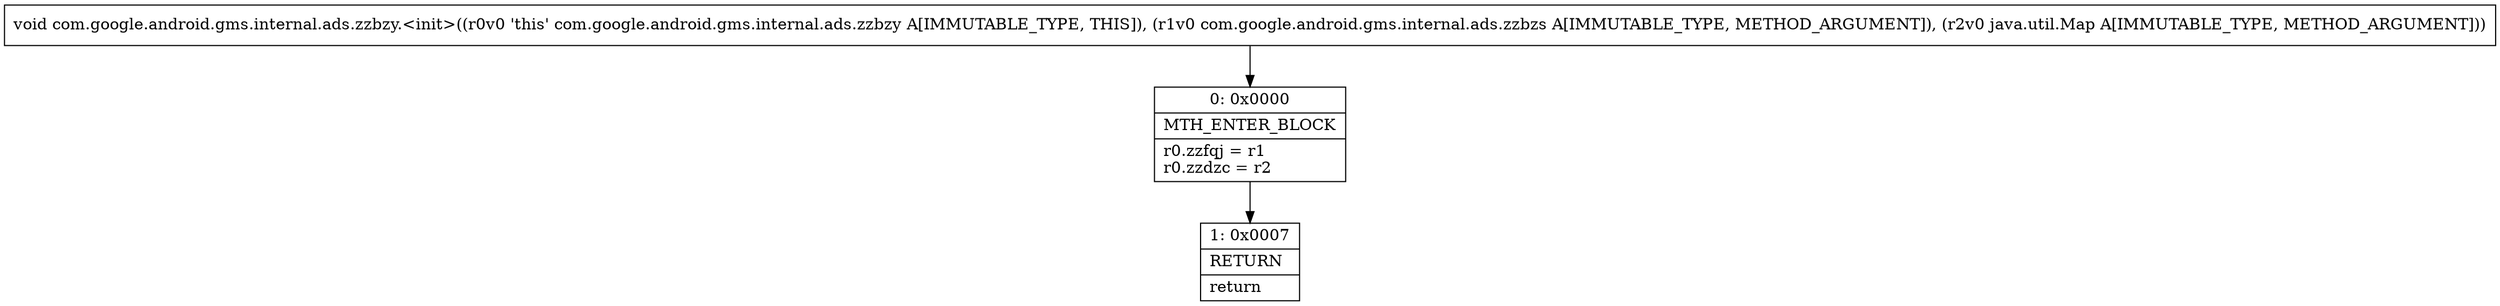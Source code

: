 digraph "CFG forcom.google.android.gms.internal.ads.zzbzy.\<init\>(Lcom\/google\/android\/gms\/internal\/ads\/zzbzs;Ljava\/util\/Map;)V" {
Node_0 [shape=record,label="{0\:\ 0x0000|MTH_ENTER_BLOCK\l|r0.zzfqj = r1\lr0.zzdzc = r2\l}"];
Node_1 [shape=record,label="{1\:\ 0x0007|RETURN\l|return\l}"];
MethodNode[shape=record,label="{void com.google.android.gms.internal.ads.zzbzy.\<init\>((r0v0 'this' com.google.android.gms.internal.ads.zzbzy A[IMMUTABLE_TYPE, THIS]), (r1v0 com.google.android.gms.internal.ads.zzbzs A[IMMUTABLE_TYPE, METHOD_ARGUMENT]), (r2v0 java.util.Map A[IMMUTABLE_TYPE, METHOD_ARGUMENT])) }"];
MethodNode -> Node_0;
Node_0 -> Node_1;
}

